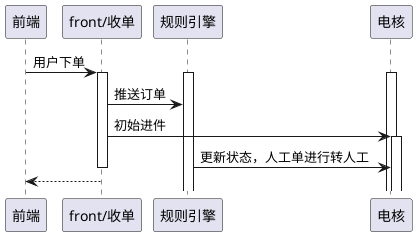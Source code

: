 @startuml
前端 -> "front/收单" : 用户下单
activate "front/收单"
activate "规则引擎"
activate 电核
"front/收单" -> "规则引擎": 推送订单
"front/收单" -> "电核": 初始进件
activate 电核
"规则引擎" -> "电核" : 更新状态，人工单进行转人工
deactivate "front/收单"
return
@enduml
